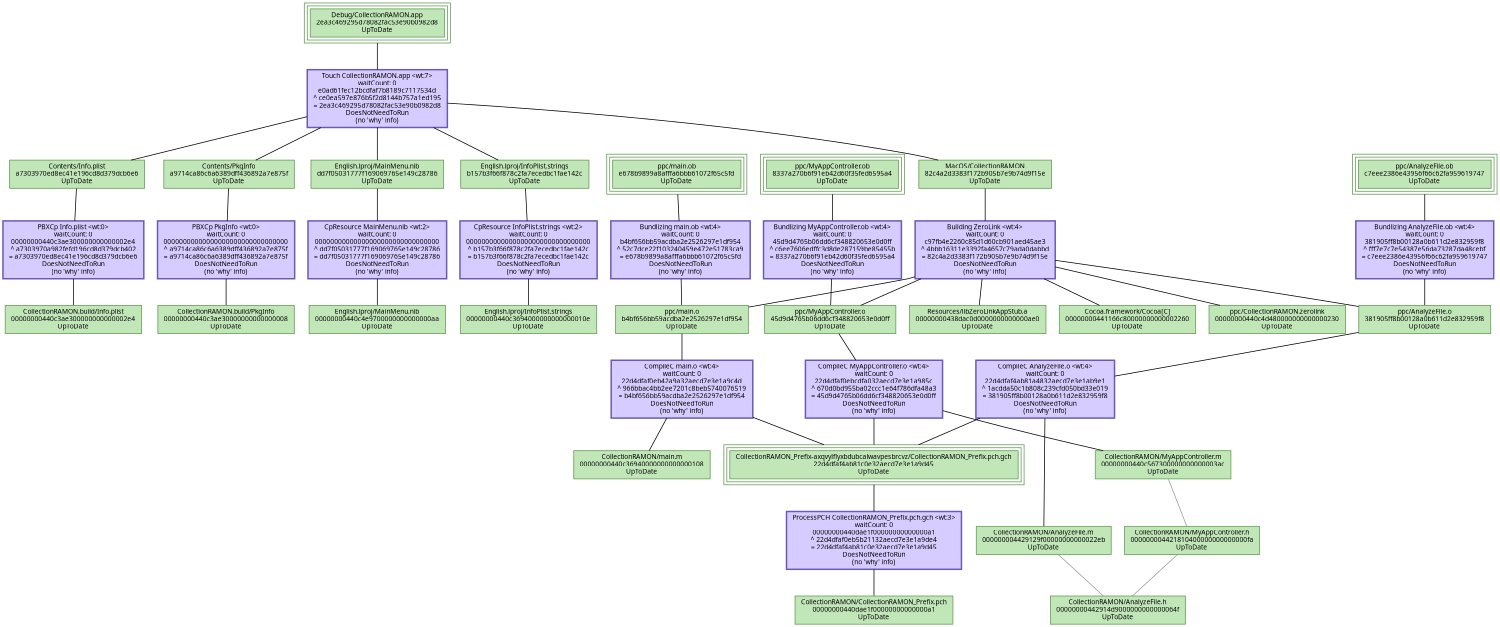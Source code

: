 digraph CollectionRAMON {
   size = "10.000000,8.500000";
   concentrate = false;

   node [ shape = box, style = filled, color = "0.3 0.5 0.6", fillcolor = "0.3 0.2 0.9", fontname = "Monaco", fontsize = "9" ];
   n00001 [ label = "Debug/CollectionRAMON.app\n2ea3c469295d78082fac53e90b0982d8\nUpToDate", peripheries = 3 ];
   n00002 [ label = "Contents/Info.plist\na7303970ed8ec41e196cd8d379dcb6e6\nUpToDate" ];
   n00003 [ label = "CollectionRAMON.build/Info.plist\n00000000440c3ae300000000000002e4\nUpToDate" ];
   n00004 [ label = "Contents/PkgInfo\na9714ca86c6a6389dff436892a7e875f\nUpToDate" ];
   n00005 [ label = "CollectionRAMON.build/PkgInfo\n00000000440c3ae30000000000000008\nUpToDate" ];
   n00006 [ label = "English.lproj/MainMenu.nib\ndd7f05031777f169069765e149c28786\nUpToDate" ];
   n00007 [ label = "English.lproj/MainMenu.nib\n00000000440c4e9700000000000000aa\nUpToDate" ];
   n00008 [ label = "English.lproj/InfoPlist.strings\nb157b3f66f878c2fa7ecedbc1fae142c\nUpToDate" ];
   n00009 [ label = "English.lproj/InfoPlist.strings\n00000000440c3694000000000000010e\nUpToDate" ];
   n00010 [ label = "ppc/main.o\nb4bf656bb59acdba2e2526297e1df954\nUpToDate" ];
   n00011 [ label = "CollectionRAMON/CollectionRAMON_Prefix.pch\n00000000440dae1f00000000000000a1\nUpToDate" ];
   n00012 [ label = "CollectionRAMON_Prefix-axqvylflyxbdubcalwavpesbrcvz/CollectionRAMON_Prefix.pch.gch\n22d4dfaf4ab81c0e32aecd7e3e1a9d45\nUpToDate", peripheries = 3 ];
   n00013 [ label = "CollectionRAMON/main.m\n00000000440c36940000000000000108\nUpToDate" ];
   n00014 [ label = "ppc/MyAppController.o\n45d9d4765b06dd6cf348820653e0d0ff\nUpToDate" ];
   n00015 [ label = "CollectionRAMON/MyAppController.m\n00000000440c567300000000000003ac\nUpToDate" ];
   n00016 [ label = "ppc/AnalyzeFile.o\n381905ff8b00128a0b611d2e832959f8\nUpToDate" ];
   n00017 [ label = "CollectionRAMON/AnalyzeFile.m\n000000004429129f00000000000022eb\nUpToDate" ];
   n00018 [ label = "MacOS/CollectionRAMON\n82c4a2d3383f172b905b7e9b74d9f15e\nUpToDate" ];
   n00019 [ label = "ppc/main.ob\ne678b9899a8afffa6bbb61072f65c5fd\nUpToDate", peripheries = 3 ];
   n00020 [ label = "ppc/MyAppController.ob\n8337a270b6f91eb42d60f35fed6595a4\nUpToDate", peripheries = 3 ];
   n00021 [ label = "ppc/AnalyzeFile.ob\nc7eee2386e43956f66c62fa959619747\nUpToDate", peripheries = 3 ];
   n00022 [ label = "Resources/libZeroLinkAppStub.a\n00000000438dac0d0000000000000ae0\nUpToDate" ];
   n00023 [ label = "Cocoa.framework/Cocoa[C]\n00000000441166c80000000000002260\nUpToDate" ];
   n00024 [ label = "ppc/CollectionRAMON.zerolink\n00000000440c4d480000000000000230\nUpToDate" ];
   n00025 [ label = "CollectionRAMON/AnalyzeFile.h\n00000000442914d9000000000000064f\nUpToDate" ];
   n00026 [ label = "CollectionRAMON/MyAppController.h\n000000004421810400000000000000fa\nUpToDate" ];

   node [ shape = box, style = "filled,bold", color = "0.7 0.5 0.7", fillcolor = "0.7 0.2 1.0", fontname = "Monaco", fontsize = "9" ];
   c00001 [ label = "PBXCp Info.plist <wt:0>\nwaitCount: 0\n00000000440c3ae300000000000002e4\n^ a7303970a982fefd196cd8d379dcb402\n= a7303970ed8ec41e196cd8d379dcb6e6\nDoesNotNeedToRun\n(no 'why' info)" ];
   c00002 [ label = "PBXCp PkgInfo <wt:0>\nwaitCount: 0\n00000000000000000000000000000000\n^ a9714ca86c6a6389dff436892a7e875f\n= a9714ca86c6a6389dff436892a7e875f\nDoesNotNeedToRun\n(no 'why' info)" ];
   c00003 [ label = "CpResource MainMenu.nib <wt:2>\nwaitCount: 0\n00000000000000000000000000000000\n^ dd7f05031777f169069765e149c28786\n= dd7f05031777f169069765e149c28786\nDoesNotNeedToRun\n(no 'why' info)" ];
   c00004 [ label = "CpResource InfoPlist.strings <wt:2>\nwaitCount: 0\n00000000000000000000000000000000\n^ b157b3f66f878c2fa7ecedbc1fae142c\n= b157b3f66f878c2fa7ecedbc1fae142c\nDoesNotNeedToRun\n(no 'why' info)" ];
   c00005 [ label = "CompileC main.o <wt:4>\nwaitCount: 0\n22d4dfaf0eb42a9a32aecd7e3e1a9c4d\n^ 966bbac4bb2ee7201c8beb5740076519\n= b4bf656bb59acdba2e2526297e1df954\nDoesNotNeedToRun\n(no 'why' info)" ];
   c00006 [ label = "ProcessPCH CollectionRAMON_Prefix.pch.gch <wt:3>\nwaitCount: 0\n00000000440dae1f00000000000000a1\n^ 22d4dfaf0eb5b21132aecd7e3e1a9de4\n= 22d4dfaf4ab81c0e32aecd7e3e1a9d45\nDoesNotNeedToRun\n(no 'why' info)" ];
   c00007 [ label = "CompileC MyAppController.o <wt:4>\nwaitCount: 0\n22d4dfaf0ebcdfa032aecd7e3e1a985c\n^ 670d0bd955ba02ccc1e64f786dfa48a3\n= 45d9d4765b06dd6cf348820653e0d0ff\nDoesNotNeedToRun\n(no 'why' info)" ];
   c00008 [ label = "CompileC AnalyzeFile.o <wt:4>\nwaitCount: 0\n22d4dfaf4ab81a4832aecd7e3e1ab9e1\n^ 1acdda50c1b808c239cfd050bd33e019\n= 381905ff8b00128a0b611d2e832959f8\nDoesNotNeedToRun\n(no 'why' info)" ];
   c00009 [ label = "Bundlizing main.ob <wt:4>\nwaitCount: 0\nb4bf656bb59acdba2e2526297e1df954\n^ 52c7dce22f103240459e472e51783ca9\n= e678b9899a8afffa6bbb61072f65c5fd\nDoesNotNeedToRun\n(no 'why' info)" ];
   c00010 [ label = "Bundlizing MyAppController.ob <wt:4>\nwaitCount: 0\n45d9d4765b06dd6cf348820653e0d0ff\n^ c6ee7606edffc3d8de287159be85455b\n= 8337a270b6f91eb42d60f35fed6595a4\nDoesNotNeedToRun\n(no 'why' info)" ];
   c00011 [ label = "Bundlizing AnalyzeFile.ob <wt:4>\nwaitCount: 0\n381905ff8b00128a0b611d2e832959f8\n^ fff7e7c7e54387e56da73287da48cebf\n= c7eee2386e43956f66c62fa959619747\nDoesNotNeedToRun\n(no 'why' info)" ];
   c00012 [ label = "Building ZeroLink <wt:4>\nwaitCount: 0\nc97fb4e2260c85d1d60cb901aed45ae3\n^ 4bbb16311e3392fa4657c79ada0dabbd\n= 82c4a2d3383f172b905b7e9b74d9f15e\nDoesNotNeedToRun\n(no 'why' info)" ];
   c00013 [ label = "Touch CollectionRAMON.app <wt:7>\nwaitCount: 0\ne0ad61fec12bcdfaf7b8189c7117534d\n^ ce0ea597e876b5f2d8144b757a1ed195\n= 2ea3c469295d78082fac53e90b0982d8\nDoesNotNeedToRun\n(no 'why' info)" ];

   edge [ style = solid, color = black, arrowhead = none, arrowtail = normal ];
   n00001 -> { c00013 };
   n00002 -> { c00001 };
   n00004 -> { c00002 };
   n00006 -> { c00003 };
   n00008 -> { c00004 };
   n00010 -> { c00005 };
   n00012 -> { c00006 };
   n00014 -> { c00007 };
   n00016 -> { c00008 };
   n00018 -> { c00012 };
   n00019 -> { c00009 };
   n00020 -> { c00010 };
   n00021 -> { c00011 };
   c00001 -> { n00003 };
   c00002 -> { n00005 n00005 };
   c00003 -> { n00007 n00007 };
   c00004 -> { n00009 n00009 };
   c00005 -> { n00012 n00013 };
   c00006 -> { n00011 };
   c00007 -> { n00012 n00015 };
   c00008 -> { n00012 n00017 };
   c00009 -> { n00010 };
   c00010 -> { n00014 };
   c00011 -> { n00016 };
   c00012 -> { n00010 n00014 n00016 n00022 n00023 n00024 };
   c00013 -> { n00002 n00004 n00006 n00008 n00018 };

   edge [ style = solid, color = gray60, arrowhead = none, arrowtail = normal ];
   n00015 -> { n00026 };
   n00017 -> { n00025 };
   n00026 -> { n00025 };
}
